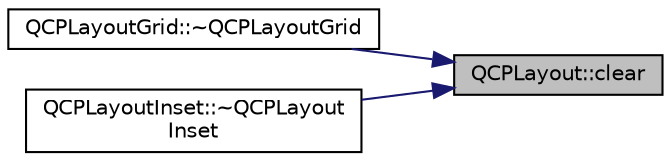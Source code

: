 digraph "QCPLayout::clear"
{
 // LATEX_PDF_SIZE
  edge [fontname="Helvetica",fontsize="10",labelfontname="Helvetica",labelfontsize="10"];
  node [fontname="Helvetica",fontsize="10",shape=record];
  rankdir="RL";
  Node1 [label="QCPLayout::clear",height=0.2,width=0.4,color="black", fillcolor="grey75", style="filled", fontcolor="black",tooltip=" "];
  Node1 -> Node2 [dir="back",color="midnightblue",fontsize="10",style="solid",fontname="Helvetica"];
  Node2 [label="QCPLayoutGrid::~QCPLayoutGrid",height=0.2,width=0.4,color="black", fillcolor="white", style="filled",URL="$classQCPLayoutGrid.html#ab4a55415452c4a58a408c4860a303bc5",tooltip=" "];
  Node1 -> Node3 [dir="back",color="midnightblue",fontsize="10",style="solid",fontname="Helvetica"];
  Node3 [label="QCPLayoutInset::~QCPLayout\lInset",height=0.2,width=0.4,color="black", fillcolor="white", style="filled",URL="$classQCPLayoutInset.html#a3726b9068ad31556ab60b714b5d0f9d3",tooltip=" "];
}
